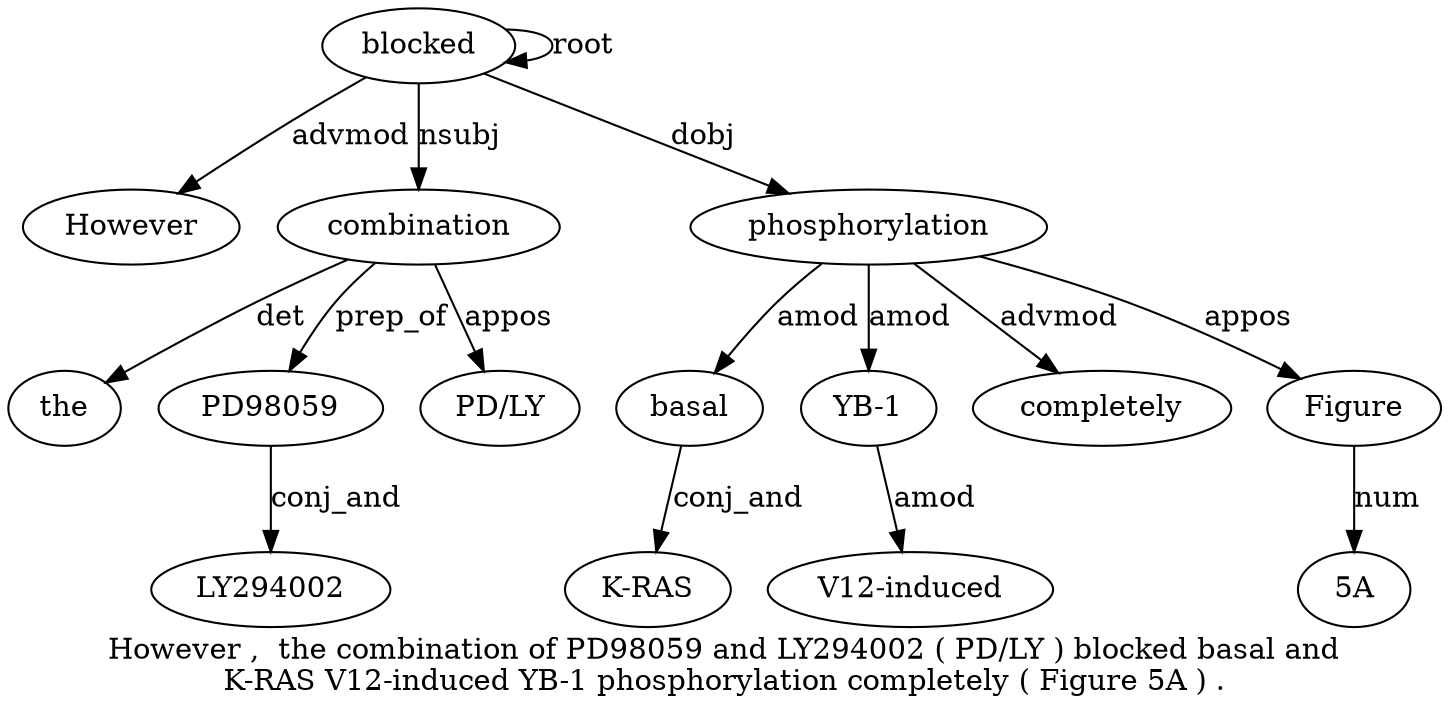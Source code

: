 digraph "However ,  the combination of PD98059 and LY294002 ( PD/LY ) blocked basal and K-RAS V12-induced YB-1 phosphorylation completely ( Figure 5A ) ." {
label="However ,  the combination of PD98059 and LY294002 ( PD/LY ) blocked basal and
K-RAS V12-induced YB-1 phosphorylation completely ( Figure 5A ) .";
blocked12 [style=filled, fillcolor=white, label=blocked];
However1 [style=filled, fillcolor=white, label=However];
blocked12 -> However1  [label=advmod];
combination4 [style=filled, fillcolor=white, label=combination];
the3 [style=filled, fillcolor=white, label=the];
combination4 -> the3  [label=det];
blocked12 -> combination4  [label=nsubj];
PD980596 [style=filled, fillcolor=white, label=PD98059];
combination4 -> PD980596  [label=prep_of];
LY2940028 [style=filled, fillcolor=white, label=LY294002];
PD980596 -> LY2940028  [label=conj_and];
"PD/LY10" [style=filled, fillcolor=white, label="PD/LY"];
combination4 -> "PD/LY10"  [label=appos];
blocked12 -> blocked12  [label=root];
phosphorylation18 [style=filled, fillcolor=white, label=phosphorylation];
basal13 [style=filled, fillcolor=white, label=basal];
phosphorylation18 -> basal13  [label=amod];
"K-RAS15" [style=filled, fillcolor=white, label="K-RAS"];
basal13 -> "K-RAS15"  [label=conj_and];
"YB-17" [style=filled, fillcolor=white, label="YB-1"];
"V12-induced6" [style=filled, fillcolor=white, label="V12-induced"];
"YB-17" -> "V12-induced6"  [label=amod];
phosphorylation18 -> "YB-17"  [label=amod];
blocked12 -> phosphorylation18  [label=dobj];
completely19 [style=filled, fillcolor=white, label=completely];
phosphorylation18 -> completely19  [label=advmod];
Figure21 [style=filled, fillcolor=white, label=Figure];
phosphorylation18 -> Figure21  [label=appos];
"5A22" [style=filled, fillcolor=white, label="5A"];
Figure21 -> "5A22"  [label=num];
}
